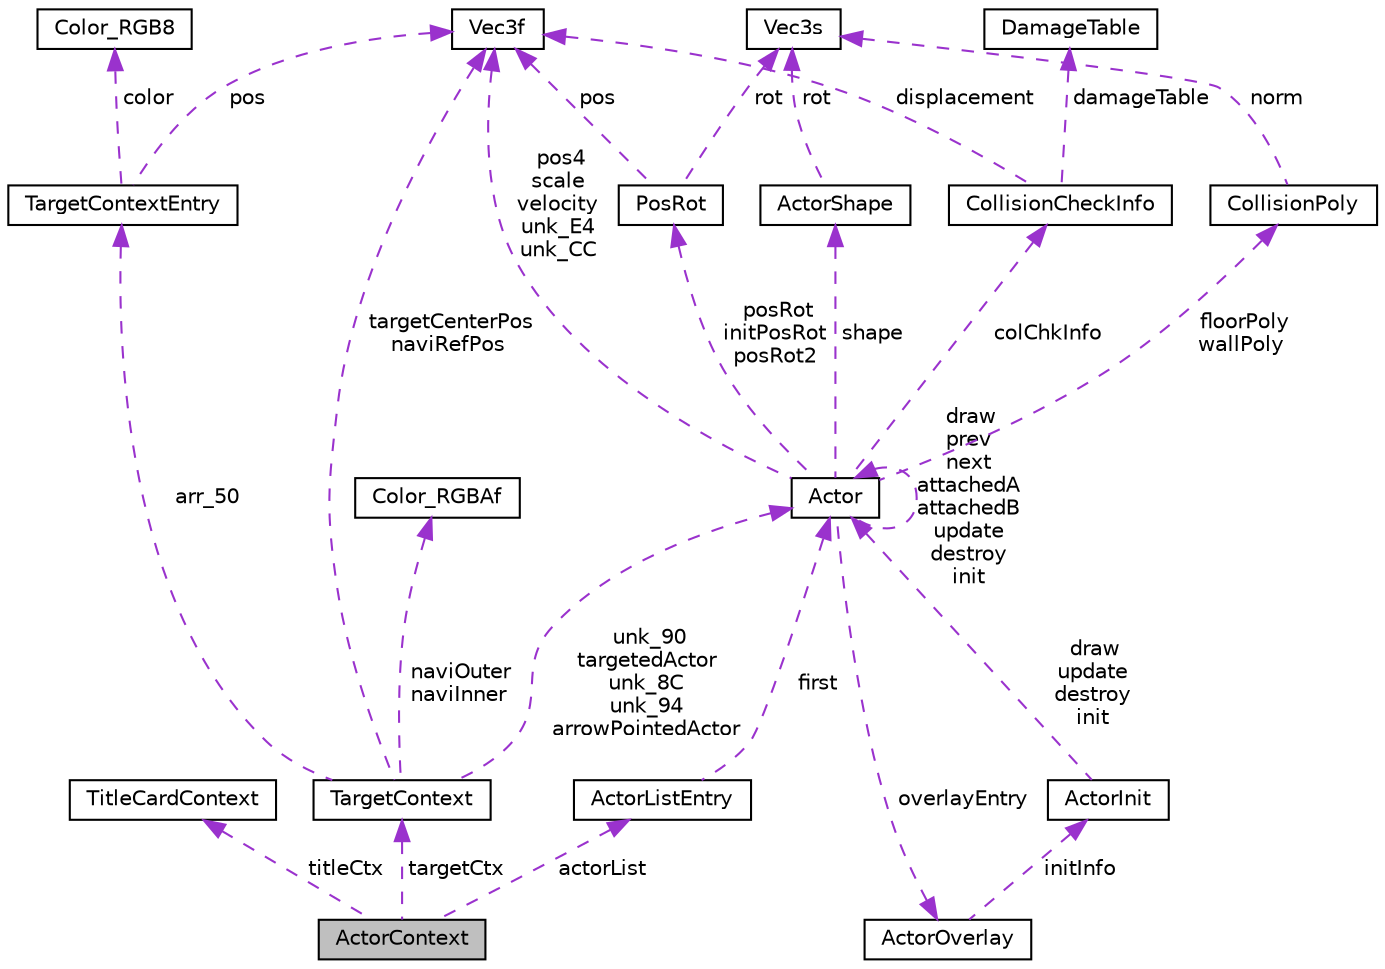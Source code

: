 digraph "ActorContext"
{
 // LATEX_PDF_SIZE
  edge [fontname="Helvetica",fontsize="10",labelfontname="Helvetica",labelfontsize="10"];
  node [fontname="Helvetica",fontsize="10",shape=record];
  Node1 [label="ActorContext",height=0.2,width=0.4,color="black", fillcolor="grey75", style="filled", fontcolor="black",tooltip=" "];
  Node2 -> Node1 [dir="back",color="darkorchid3",fontsize="10",style="dashed",label=" titleCtx" ,fontname="Helvetica"];
  Node2 [label="TitleCardContext",height=0.2,width=0.4,color="black", fillcolor="white", style="filled",URL="$d7/d2f/structTitleCardContext.html",tooltip=" "];
  Node3 -> Node1 [dir="back",color="darkorchid3",fontsize="10",style="dashed",label=" targetCtx" ,fontname="Helvetica"];
  Node3 [label="TargetContext",height=0.2,width=0.4,color="black", fillcolor="white", style="filled",URL="$dc/d26/structTargetContext.html",tooltip=" "];
  Node4 -> Node3 [dir="back",color="darkorchid3",fontsize="10",style="dashed",label=" arr_50" ,fontname="Helvetica"];
  Node4 [label="TargetContextEntry",height=0.2,width=0.4,color="black", fillcolor="white", style="filled",URL="$d2/d29/structTargetContextEntry.html",tooltip=" "];
  Node5 -> Node4 [dir="back",color="darkorchid3",fontsize="10",style="dashed",label=" color" ,fontname="Helvetica"];
  Node5 [label="Color_RGB8",height=0.2,width=0.4,color="black", fillcolor="white", style="filled",URL="$d0/d82/unionColor__RGB8.html",tooltip=" "];
  Node6 -> Node4 [dir="back",color="darkorchid3",fontsize="10",style="dashed",label=" pos" ,fontname="Helvetica"];
  Node6 [label="Vec3f",height=0.2,width=0.4,color="black", fillcolor="white", style="filled",URL="$d0/dc7/structVec3f.html",tooltip=" "];
  Node7 -> Node3 [dir="back",color="darkorchid3",fontsize="10",style="dashed",label=" unk_90\ntargetedActor\nunk_8C\nunk_94\narrowPointedActor" ,fontname="Helvetica"];
  Node7 [label="Actor",height=0.2,width=0.4,color="black", fillcolor="white", style="filled",URL="$dd/da2/structActor.html",tooltip=" "];
  Node7 -> Node7 [dir="back",color="darkorchid3",fontsize="10",style="dashed",label=" draw\nprev\nnext\nattachedA\nattachedB\nupdate\ndestroy\ninit" ,fontname="Helvetica"];
  Node8 -> Node7 [dir="back",color="darkorchid3",fontsize="10",style="dashed",label=" posRot\ninitPosRot\nposRot2" ,fontname="Helvetica"];
  Node8 [label="PosRot",height=0.2,width=0.4,color="black", fillcolor="white", style="filled",URL="$d5/dba/structPosRot.html",tooltip=" "];
  Node9 -> Node8 [dir="back",color="darkorchid3",fontsize="10",style="dashed",label=" rot" ,fontname="Helvetica"];
  Node9 [label="Vec3s",height=0.2,width=0.4,color="black", fillcolor="white", style="filled",URL="$d8/d79/structVec3s.html",tooltip=" "];
  Node6 -> Node8 [dir="back",color="darkorchid3",fontsize="10",style="dashed",label=" pos" ,fontname="Helvetica"];
  Node10 -> Node7 [dir="back",color="darkorchid3",fontsize="10",style="dashed",label=" overlayEntry" ,fontname="Helvetica"];
  Node10 [label="ActorOverlay",height=0.2,width=0.4,color="black", fillcolor="white", style="filled",URL="$d4/d76/structActorOverlay.html",tooltip=" "];
  Node11 -> Node10 [dir="back",color="darkorchid3",fontsize="10",style="dashed",label=" initInfo" ,fontname="Helvetica"];
  Node11 [label="ActorInit",height=0.2,width=0.4,color="black", fillcolor="white", style="filled",URL="$d6/dc9/structActorInit.html",tooltip=" "];
  Node7 -> Node11 [dir="back",color="darkorchid3",fontsize="10",style="dashed",label=" draw\nupdate\ndestroy\ninit" ,fontname="Helvetica"];
  Node12 -> Node7 [dir="back",color="darkorchid3",fontsize="10",style="dashed",label=" shape" ,fontname="Helvetica"];
  Node12 [label="ActorShape",height=0.2,width=0.4,color="black", fillcolor="white", style="filled",URL="$d2/d09/structActorShape.html",tooltip=" "];
  Node9 -> Node12 [dir="back",color="darkorchid3",fontsize="10",style="dashed",label=" rot" ,fontname="Helvetica"];
  Node13 -> Node7 [dir="back",color="darkorchid3",fontsize="10",style="dashed",label=" colChkInfo" ,fontname="Helvetica"];
  Node13 [label="CollisionCheckInfo",height=0.2,width=0.4,color="black", fillcolor="white", style="filled",URL="$d0/d20/structCollisionCheckInfo.html",tooltip=" "];
  Node14 -> Node13 [dir="back",color="darkorchid3",fontsize="10",style="dashed",label=" damageTable" ,fontname="Helvetica"];
  Node14 [label="DamageTable",height=0.2,width=0.4,color="black", fillcolor="white", style="filled",URL="$da/da9/structDamageTable.html",tooltip=" "];
  Node6 -> Node13 [dir="back",color="darkorchid3",fontsize="10",style="dashed",label=" displacement" ,fontname="Helvetica"];
  Node15 -> Node7 [dir="back",color="darkorchid3",fontsize="10",style="dashed",label=" floorPoly\nwallPoly" ,fontname="Helvetica"];
  Node15 [label="CollisionPoly",height=0.2,width=0.4,color="black", fillcolor="white", style="filled",URL="$de/de9/structCollisionPoly.html",tooltip=" "];
  Node9 -> Node15 [dir="back",color="darkorchid3",fontsize="10",style="dashed",label=" norm" ,fontname="Helvetica"];
  Node6 -> Node7 [dir="back",color="darkorchid3",fontsize="10",style="dashed",label=" pos4\nscale\nvelocity\nunk_E4\nunk_CC" ,fontname="Helvetica"];
  Node16 -> Node3 [dir="back",color="darkorchid3",fontsize="10",style="dashed",label=" naviOuter\nnaviInner" ,fontname="Helvetica"];
  Node16 [label="Color_RGBAf",height=0.2,width=0.4,color="black", fillcolor="white", style="filled",URL="$d6/d2b/structColor__RGBAf.html",tooltip=" "];
  Node6 -> Node3 [dir="back",color="darkorchid3",fontsize="10",style="dashed",label=" targetCenterPos\nnaviRefPos" ,fontname="Helvetica"];
  Node17 -> Node1 [dir="back",color="darkorchid3",fontsize="10",style="dashed",label=" actorList" ,fontname="Helvetica"];
  Node17 [label="ActorListEntry",height=0.2,width=0.4,color="black", fillcolor="white", style="filled",URL="$df/dcd/structActorListEntry.html",tooltip=" "];
  Node7 -> Node17 [dir="back",color="darkorchid3",fontsize="10",style="dashed",label=" first" ,fontname="Helvetica"];
}
